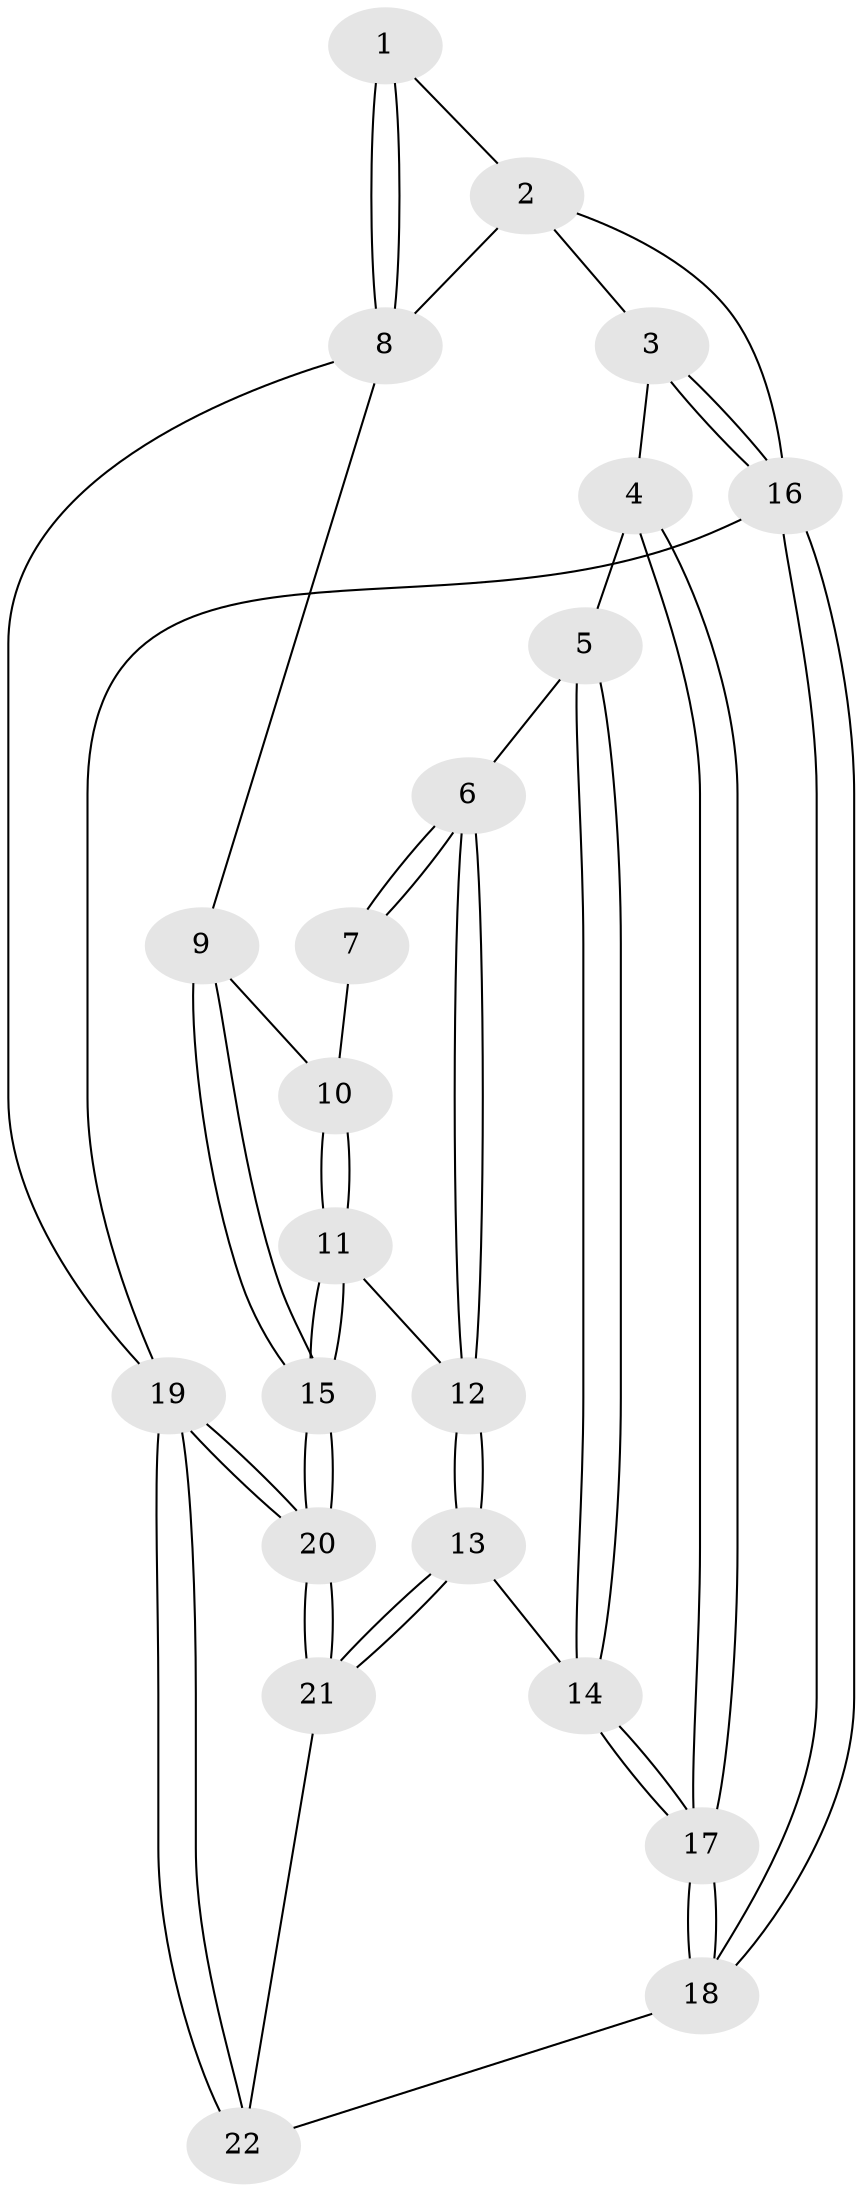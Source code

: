 // Generated by graph-tools (version 1.1) at 2025/46/02/15/25 05:46:28]
// undirected, 22 vertices, 52 edges
graph export_dot {
graph [start="1"]
  node [color=gray90,style=filled];
  1 [pos="+0.7033143308783265+0"];
  2 [pos="+0+0"];
  3 [pos="+0.10715383056651155+0.2171019641692132"];
  4 [pos="+0.13442996721364667+0.2346798217749451"];
  5 [pos="+0.3265899360255653+0.2521689458264297"];
  6 [pos="+0.4138752787651599+0.23492127142874764"];
  7 [pos="+0.6920882326862181+0.07492126745595125"];
  8 [pos="+1+0"];
  9 [pos="+1+0.2222835118395527"];
  10 [pos="+0.7051638308079031+0.09141310157168837"];
  11 [pos="+0.7891625675396715+0.47104337554153614"];
  12 [pos="+0.78303919502055+0.4738144412510921"];
  13 [pos="+0.6522553170805391+0.5838484357936818"];
  14 [pos="+0.5840738825755168+0.5648850157805922"];
  15 [pos="+1+0.5017283909975683"];
  16 [pos="+0+1"];
  17 [pos="+0.28307131411625375+0.6204924282780637"];
  18 [pos="+0.20645242466425553+1"];
  19 [pos="+1+1"];
  20 [pos="+1+0.9762662095723534"];
  21 [pos="+0.6291775330822478+0.8101125792448368"];
  22 [pos="+0.36449048374825926+1"];
  1 -- 2;
  1 -- 8;
  1 -- 8;
  2 -- 3;
  2 -- 8;
  2 -- 16;
  3 -- 4;
  3 -- 16;
  3 -- 16;
  4 -- 5;
  4 -- 17;
  4 -- 17;
  5 -- 6;
  5 -- 14;
  5 -- 14;
  6 -- 7;
  6 -- 7;
  6 -- 12;
  6 -- 12;
  7 -- 10;
  8 -- 9;
  8 -- 19;
  9 -- 10;
  9 -- 15;
  9 -- 15;
  10 -- 11;
  10 -- 11;
  11 -- 12;
  11 -- 15;
  11 -- 15;
  12 -- 13;
  12 -- 13;
  13 -- 14;
  13 -- 21;
  13 -- 21;
  14 -- 17;
  14 -- 17;
  15 -- 20;
  15 -- 20;
  16 -- 18;
  16 -- 18;
  16 -- 19;
  17 -- 18;
  17 -- 18;
  18 -- 22;
  19 -- 20;
  19 -- 20;
  19 -- 22;
  19 -- 22;
  20 -- 21;
  20 -- 21;
  21 -- 22;
}
